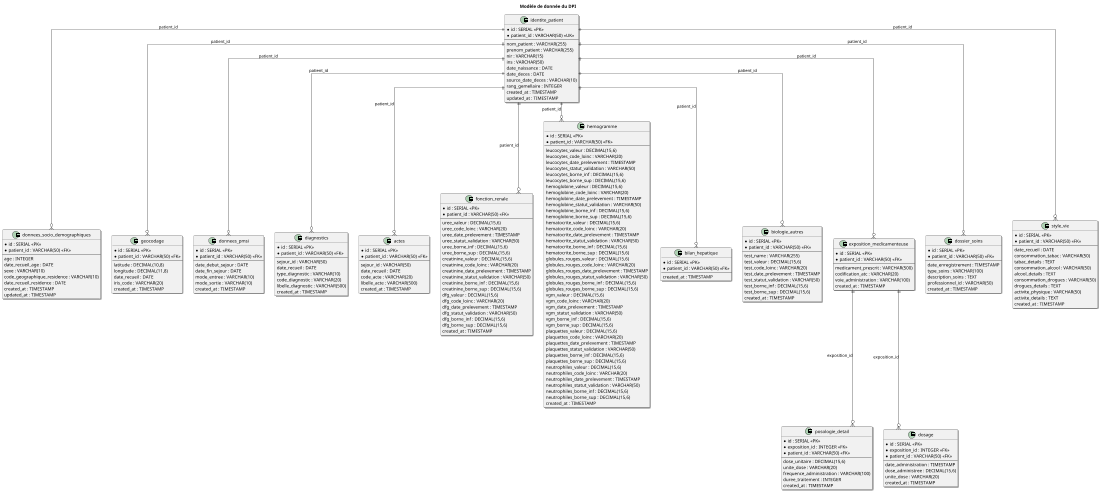 @startuml ehr-datamodel

skinparam Shadowing 1.0
' avoid problems with angled crows feet
skinparam linetype ortho

scale max 1100 width

title
Modèle de donnée du DPI
end title

' Central Patient Identity Table
entity "identite_patient" as patient {
  * id : SERIAL <<PK>>
  * patient_id : VARCHAR(50) <<UK>>
  --
  nom_patient : VARCHAR(255)
  prenom_patient : VARCHAR(255)
  nir : VARCHAR(15)
  ins : VARCHAR(50)
  date_naissance : DATE
  date_deces : DATE
  source_date_deces : VARCHAR(10)
  rang_gemellaire : INTEGER
  created_at : TIMESTAMP
  updated_at : TIMESTAMP
}

' Demographic Data
entity "donnees_socio_demographiques" as demo {
  * id : SERIAL <<PK>>
  * patient_id : VARCHAR(50) <<FK>>
  --
  age : INTEGER
  date_recueil_age : DATE
  sexe : VARCHAR(10)
  code_geographique_residence : VARCHAR(10)
  date_recueil_residence : DATE
  created_at : TIMESTAMP
  updated_at : TIMESTAMP
}

' Geocoding Information
entity "geocodage" as geo {
  * id : SERIAL <<PK>>
  * patient_id : VARCHAR(50) <<FK>>
  --
  latitude : DECIMAL(10,8)
  longitude : DECIMAL(11,8)
  date_recueil : DATE
  iris_code : VARCHAR(20)
  created_at : TIMESTAMP
}

' PMSI Data
entity "donnees_pmsi" as pmsi {
  * id : SERIAL <<PK>>
  * patient_id : VARCHAR(50) <<FK>>
  --
  date_debut_sejour : DATE
  date_fin_sejour : DATE
  mode_entree : VARCHAR(10)
  mode_sortie : VARCHAR(10)
  created_at : TIMESTAMP
}

' Diagnostics
entity "diagnostics" as diag {
  * id : SERIAL <<PK>>
  * patient_id : VARCHAR(50) <<FK>>
  --
  sejour_id : VARCHAR(50)
  date_recueil : DATE
  type_diagnostic : VARCHAR(10)
  code_diagnostic : VARCHAR(20)
  libelle_diagnostic : VARCHAR(500)
  created_at : TIMESTAMP
}

' Medical Procedures
entity "actes" as actes {
  * id : SERIAL <<PK>>
  * patient_id : VARCHAR(50) <<FK>>
  --
  sejour_id : VARCHAR(50)
  date_recueil : DATE
  code_acte : VARCHAR(20)
  libelle_acte : VARCHAR(500)
  created_at : TIMESTAMP
}

' Renal Function Tests
entity "fonction_renale" as renal {
  * id : SERIAL <<PK>>
  * patient_id : VARCHAR(50) <<FK>>
  --
  uree_valeur : DECIMAL(15,6)
  uree_code_loinc : VARCHAR(20)
  uree_date_prelevement : TIMESTAMP
  uree_statut_validation : VARCHAR(50)
  uree_borne_inf : DECIMAL(15,6)
  uree_borne_sup : DECIMAL(15,6)
  creatinine_valeur : DECIMAL(15,6)
  creatinine_code_loinc : VARCHAR(20)
  creatinine_date_prelevement : TIMESTAMP
  creatinine_statut_validation : VARCHAR(50)
  creatinine_borne_inf : DECIMAL(15,6)
  creatinine_borne_sup : DECIMAL(15,6)
  dfg_valeur : DECIMAL(15,6)
  dfg_code_loinc : VARCHAR(20)
  dfg_date_prelevement : TIMESTAMP
  dfg_statut_validation : VARCHAR(50)
  dfg_borne_inf : DECIMAL(15,6)
  dfg_borne_sup : DECIMAL(15,6)
  created_at : TIMESTAMP
}

' Blood Count Tests
entity "hemogramme" as hemo {
  * id : SERIAL <<PK>>
  * patient_id : VARCHAR(50) <<FK>>
  --
  leucocytes_valeur : DECIMAL(15,6)
  leucocytes_code_loinc : VARCHAR(20)
  leucocytes_date_prelevement : TIMESTAMP
  leucocytes_statut_validation : VARCHAR(50)
  leucocytes_borne_inf : DECIMAL(15,6)
  leucocytes_borne_sup : DECIMAL(15,6)
  hemoglobine_valeur : DECIMAL(15,6)
  hemoglobine_code_loinc : VARCHAR(20)
  hemoglobine_date_prelevement : TIMESTAMP
  hemoglobine_statut_validation : VARCHAR(50)
  hemoglobine_borne_inf : DECIMAL(15,6)
  hemoglobine_borne_sup : DECIMAL(15,6)
  hematocrite_valeur : DECIMAL(15,6)
  hematocrite_code_loinc : VARCHAR(20)
  hematocrite_date_prelevement : TIMESTAMP
  hematocrite_statut_validation : VARCHAR(50)
  hematocrite_borne_inf : DECIMAL(15,6)
  hematocrite_borne_sup : DECIMAL(15,6)
  globules_rouges_valeur : DECIMAL(15,6)
  globules_rouges_code_loinc : VARCHAR(20)
  globules_rouges_date_prelevement : TIMESTAMP
  globules_rouges_statut_validation : VARCHAR(50)
  globules_rouges_borne_inf : DECIMAL(15,6)
  globules_rouges_borne_sup : DECIMAL(15,6)
  vgm_valeur : DECIMAL(15,6)
  vgm_code_loinc : VARCHAR(20)
  vgm_date_prelevement : TIMESTAMP
  vgm_statut_validation : VARCHAR(50)
  vgm_borne_inf : DECIMAL(15,6)
  vgm_borne_sup : DECIMAL(15,6)
  plaquettes_valeur : DECIMAL(15,6)
  plaquettes_code_loinc : VARCHAR(20)
  plaquettes_date_prelevement : TIMESTAMP
  plaquettes_statut_validation : VARCHAR(50)
  plaquettes_borne_inf : DECIMAL(15,6)
  plaquettes_borne_sup : DECIMAL(15,6)
  neutrophiles_valeur : DECIMAL(15,6)
  neutrophiles_code_loinc : VARCHAR(20)
  neutrophiles_date_prelevement : TIMESTAMP
  neutrophiles_statut_validation : VARCHAR(50)
  neutrophiles_borne_inf : DECIMAL(15,6)
  neutrophiles_borne_sup : DECIMAL(15,6)
  created_at : TIMESTAMP
}

' Hepatic Assessment
entity "bilan_hepatique" as hepatic {
  * id : SERIAL <<PK>>
  * patient_id : VARCHAR(50) <<FK>>
  --
  created_at : TIMESTAMP
}

' Other Biology Tests
entity "biologie_autres" as bio_other {
  * id : SERIAL <<PK>>
  * patient_id : VARCHAR(50) <<FK>>
  --
  test_name : VARCHAR(255)
  test_valeur : DECIMAL(15,6)
  test_code_loinc : VARCHAR(20)
  test_date_prelevement : TIMESTAMP
  test_statut_validation : VARCHAR(50)
  test_borne_inf : DECIMAL(15,6)
  test_borne_sup : DECIMAL(15,6)
  created_at : TIMESTAMP
}

' Medication Exposure
entity "exposition_medicamenteuse" as med_exp {
  * id : SERIAL <<PK>>
  * patient_id : VARCHAR(50) <<FK>>
  --
  medicament_prescrit : VARCHAR(500)
  codification_atc : VARCHAR(20)
  voie_administration : VARCHAR(100)
  created_at : TIMESTAMP
}

' Medication Dosage Details
entity "posologie_detail" as posology {
  * id : SERIAL <<PK>>
  * exposition_id : INTEGER <<FK>>
  * patient_id : VARCHAR(50) <<FK>>
  --
  dose_unitaire : DECIMAL(15,6)
  unite_dose : VARCHAR(20)
  frequence_administration : VARCHAR(100)
  duree_traitement : INTEGER
  created_at : TIMESTAMP
}

' Individual Dosages
entity "dosage" as dosage {
  * id : SERIAL <<PK>>
  * exposition_id : INTEGER <<FK>>
  * patient_id : VARCHAR(50) <<FK>>
  --
  date_administration : TIMESTAMP
  dose_administree : DECIMAL(15,6)
  unite_dose : VARCHAR(20)
  created_at : TIMESTAMP
}

' Care Records
entity "dossier_soins" as care {
  * id : SERIAL <<PK>>
  * patient_id : VARCHAR(50) <<FK>>
  --
  date_enregistrement : TIMESTAMP
  type_soins : VARCHAR(100)
  description_soins : TEXT
  professionnel_id : VARCHAR(50)
  created_at : TIMESTAMP
}

' Lifestyle Information
entity "style_vie" as lifestyle {
  * id : SERIAL <<PK>>
  * patient_id : VARCHAR(50) <<FK>>
  --
  date_recueil : DATE
  consommation_tabac : VARCHAR(50)
  tabac_details : TEXT
  consommation_alcool : VARCHAR(50)
  alcool_details : TEXT
  consommation_drogues : VARCHAR(50)
  drogues_details : TEXT
  activite_physique : VARCHAR(50)
  activite_details : TEXT
  created_at : TIMESTAMP
}

' Relationships
patient ||--o{ demo : "patient_id"
patient ||--o{ geo : "patient_id"
patient ||--o{ pmsi : "patient_id"
patient ||--o{ diag : "patient_id"
patient ||--o{ actes : "patient_id"
patient ||--o{ renal : "patient_id"
patient ||--o{ hemo : "patient_id"
patient ||--o{ hepatic : "patient_id"
patient ||--o{ bio_other : "patient_id"
patient ||--o{ med_exp : "patient_id"
patient ||--o{ care : "patient_id"
patient ||--o{ lifestyle : "patient_id"

med_exp ||--o{ posology : "exposition_id"
med_exp ||--o{ dosage : "exposition_id"

@enduml